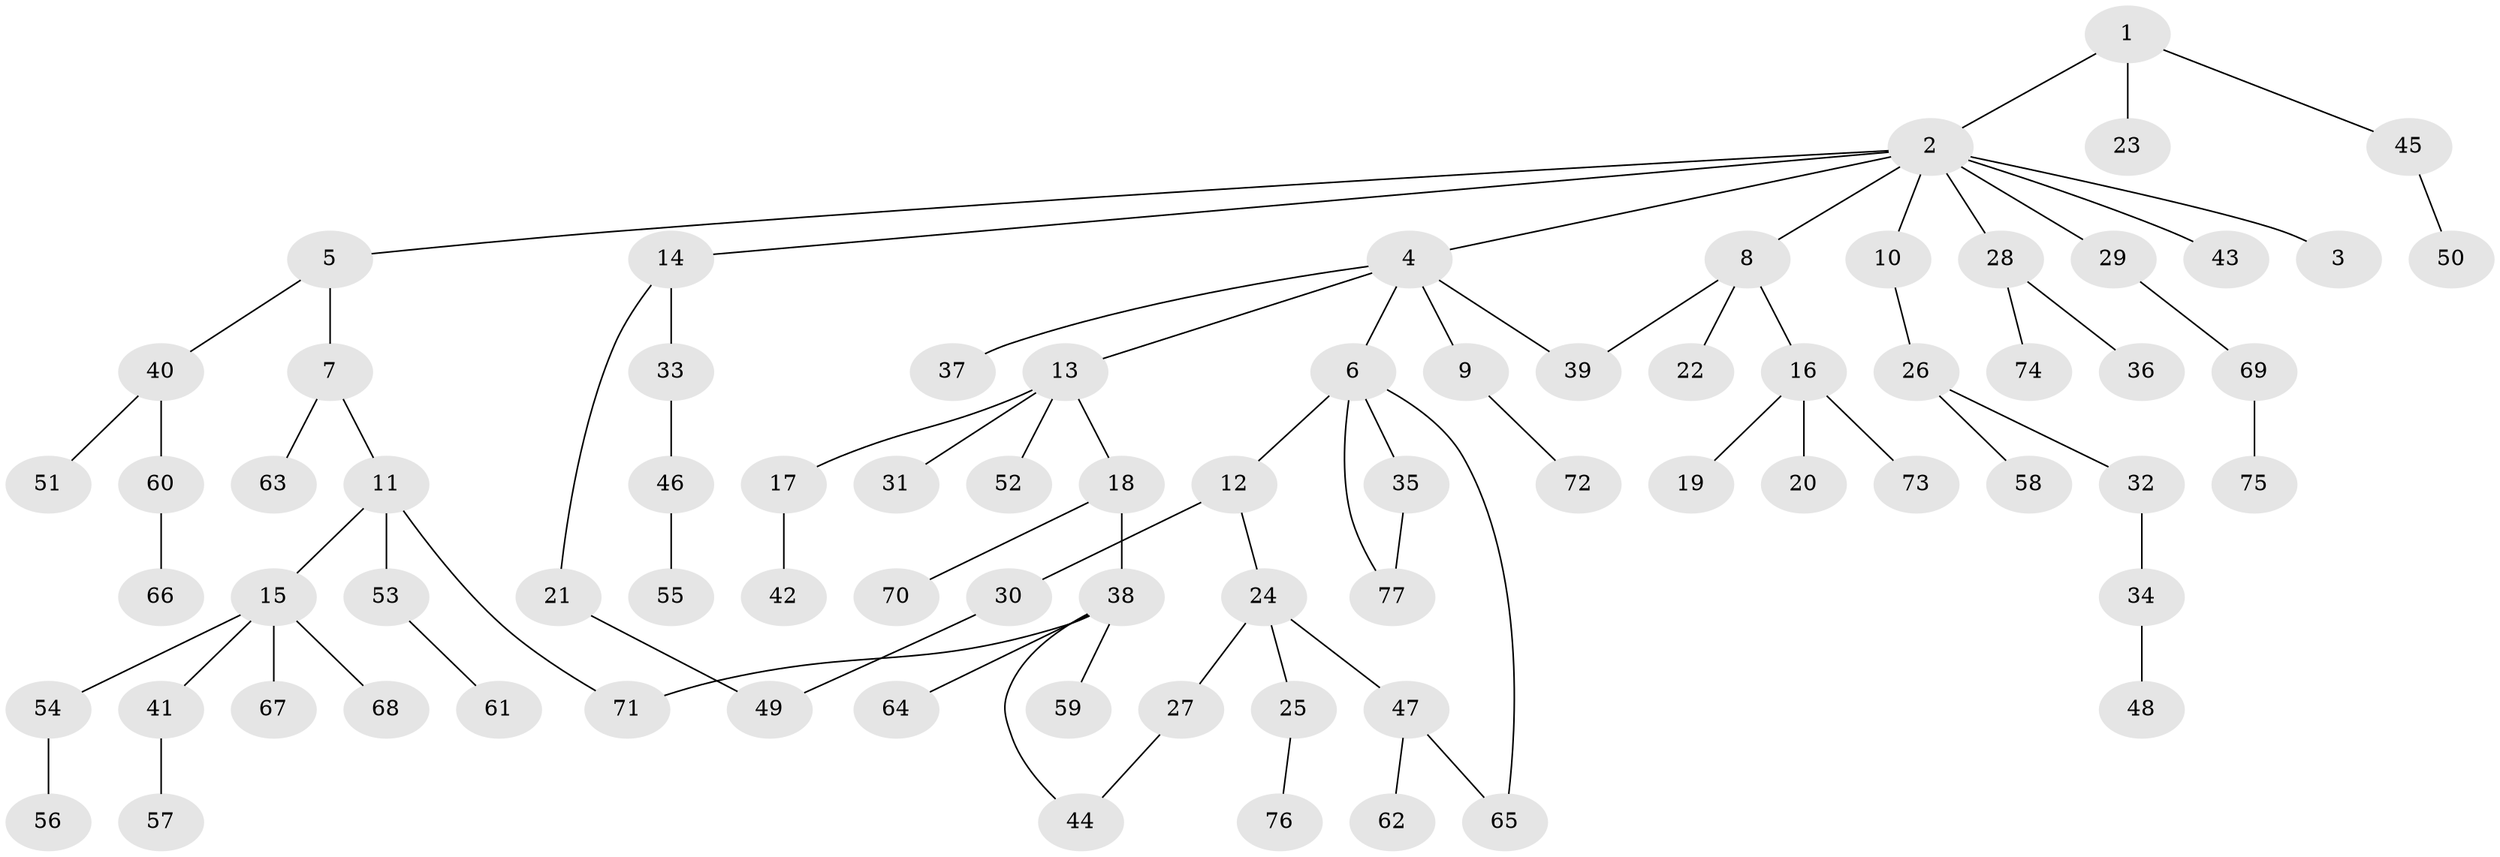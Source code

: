// Generated by graph-tools (version 1.1) at 2025/25/03/09/25 03:25:34]
// undirected, 77 vertices, 82 edges
graph export_dot {
graph [start="1"]
  node [color=gray90,style=filled];
  1;
  2;
  3;
  4;
  5;
  6;
  7;
  8;
  9;
  10;
  11;
  12;
  13;
  14;
  15;
  16;
  17;
  18;
  19;
  20;
  21;
  22;
  23;
  24;
  25;
  26;
  27;
  28;
  29;
  30;
  31;
  32;
  33;
  34;
  35;
  36;
  37;
  38;
  39;
  40;
  41;
  42;
  43;
  44;
  45;
  46;
  47;
  48;
  49;
  50;
  51;
  52;
  53;
  54;
  55;
  56;
  57;
  58;
  59;
  60;
  61;
  62;
  63;
  64;
  65;
  66;
  67;
  68;
  69;
  70;
  71;
  72;
  73;
  74;
  75;
  76;
  77;
  1 -- 2;
  1 -- 23;
  1 -- 45;
  2 -- 3;
  2 -- 4;
  2 -- 5;
  2 -- 8;
  2 -- 10;
  2 -- 14;
  2 -- 28;
  2 -- 29;
  2 -- 43;
  4 -- 6;
  4 -- 9;
  4 -- 13;
  4 -- 37;
  4 -- 39;
  5 -- 7;
  5 -- 40;
  6 -- 12;
  6 -- 35;
  6 -- 65;
  6 -- 77;
  7 -- 11;
  7 -- 63;
  8 -- 16;
  8 -- 22;
  8 -- 39;
  9 -- 72;
  10 -- 26;
  11 -- 15;
  11 -- 53;
  11 -- 71;
  12 -- 24;
  12 -- 30;
  13 -- 17;
  13 -- 18;
  13 -- 31;
  13 -- 52;
  14 -- 21;
  14 -- 33;
  15 -- 41;
  15 -- 54;
  15 -- 67;
  15 -- 68;
  16 -- 19;
  16 -- 20;
  16 -- 73;
  17 -- 42;
  18 -- 38;
  18 -- 70;
  21 -- 49;
  24 -- 25;
  24 -- 27;
  24 -- 47;
  25 -- 76;
  26 -- 32;
  26 -- 58;
  27 -- 44;
  28 -- 36;
  28 -- 74;
  29 -- 69;
  30 -- 49;
  32 -- 34;
  33 -- 46;
  34 -- 48;
  35 -- 77;
  38 -- 44;
  38 -- 59;
  38 -- 64;
  38 -- 71;
  40 -- 51;
  40 -- 60;
  41 -- 57;
  45 -- 50;
  46 -- 55;
  47 -- 62;
  47 -- 65;
  53 -- 61;
  54 -- 56;
  60 -- 66;
  69 -- 75;
}
